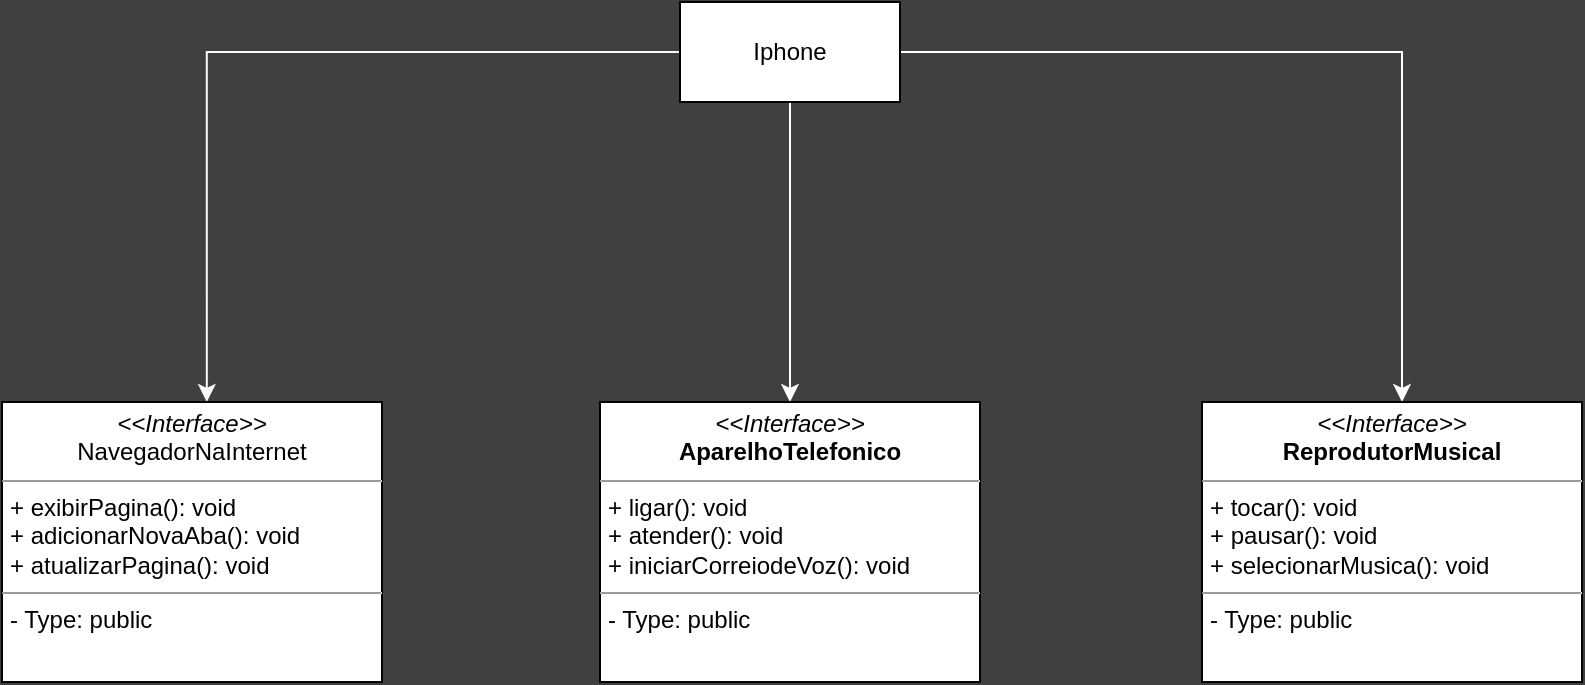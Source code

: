 <mxfile version="21.6.9" type="github">
  <diagram name="Página-1" id="asf9R5mxSzRQCEosgdnR">
    <mxGraphModel dx="1434" dy="782" grid="1" gridSize="10" guides="1" tooltips="1" connect="1" arrows="1" fold="1" page="1" pageScale="1" pageWidth="827" pageHeight="1169" background="#404040" math="0" shadow="0">
      <root>
        <mxCell id="0" />
        <mxCell id="1" parent="0" />
        <mxCell id="ZAwSnEOYLFZJm_GluWZF-13" style="edgeStyle=orthogonalEdgeStyle;rounded=0;orthogonalLoop=1;jettySize=auto;html=1;strokeColor=#FFFFFF;" parent="1" source="ZAwSnEOYLFZJm_GluWZF-2" target="ZAwSnEOYLFZJm_GluWZF-10" edge="1">
          <mxGeometry relative="1" as="geometry">
            <mxPoint x="414" y="280" as="targetPoint" />
          </mxGeometry>
        </mxCell>
        <mxCell id="ZAwSnEOYLFZJm_GluWZF-14" style="edgeStyle=orthogonalEdgeStyle;rounded=0;orthogonalLoop=1;jettySize=auto;html=1;strokeColor=#FFFFFF;" parent="1" source="ZAwSnEOYLFZJm_GluWZF-2" target="ZAwSnEOYLFZJm_GluWZF-11" edge="1">
          <mxGeometry relative="1" as="geometry">
            <mxPoint x="720" y="280" as="targetPoint" />
            <Array as="points">
              <mxPoint x="720" y="115" />
            </Array>
          </mxGeometry>
        </mxCell>
        <mxCell id="ZAwSnEOYLFZJm_GluWZF-16" style="edgeStyle=orthogonalEdgeStyle;rounded=0;orthogonalLoop=1;jettySize=auto;html=1;entryX=0.539;entryY=0;entryDx=0;entryDy=0;entryPerimeter=0;strokeColor=#FAFAFA;" parent="1" source="ZAwSnEOYLFZJm_GluWZF-2" target="ZAwSnEOYLFZJm_GluWZF-12" edge="1">
          <mxGeometry relative="1" as="geometry">
            <mxPoint x="80" y="115" as="targetPoint" />
          </mxGeometry>
        </mxCell>
        <mxCell id="ZAwSnEOYLFZJm_GluWZF-2" value="Iphone" style="html=1;whiteSpace=wrap;" parent="1" vertex="1">
          <mxGeometry x="359" y="90" width="110" height="50" as="geometry" />
        </mxCell>
        <mxCell id="ZAwSnEOYLFZJm_GluWZF-10" value="&lt;p style=&quot;margin:0px;margin-top:4px;text-align:center;&quot;&gt;&lt;i&gt;&amp;lt;&amp;lt;Interface&amp;gt;&amp;gt;&lt;/i&gt;&lt;br&gt;&lt;b&gt;AparelhoTelefonico&lt;/b&gt;&lt;/p&gt;&lt;hr size=&quot;1&quot;&gt;&lt;p style=&quot;margin:0px;margin-left:4px;&quot;&gt;+ ligar(): void&lt;br&gt;+ atender(): void&lt;/p&gt;&lt;p style=&quot;margin:0px;margin-left:4px;&quot;&gt;+ iniciarCorreiodeVoz(): void&lt;/p&gt;&lt;hr size=&quot;1&quot;&gt;&lt;p style=&quot;margin:0px;margin-left:4px;&quot;&gt;- Type: public&lt;br&gt;&lt;/p&gt;&lt;p style=&quot;margin:0px;margin-left:4px;&quot;&gt;&lt;br&gt;&lt;/p&gt;" style="verticalAlign=top;align=left;overflow=fill;fontSize=12;fontFamily=Helvetica;html=1;whiteSpace=wrap;" parent="1" vertex="1">
          <mxGeometry x="319" y="290" width="190" height="140" as="geometry" />
        </mxCell>
        <mxCell id="ZAwSnEOYLFZJm_GluWZF-11" value="&lt;p style=&quot;margin:0px;margin-top:4px;text-align:center;&quot;&gt;&lt;i&gt;&amp;lt;&amp;lt;Interface&amp;gt;&amp;gt;&lt;/i&gt;&lt;br&gt;&lt;b&gt;ReprodutorMusical&lt;/b&gt;&lt;/p&gt;&lt;hr size=&quot;1&quot;&gt;&lt;p style=&quot;margin:0px;margin-left:4px;&quot;&gt;+ tocar(): void&lt;br&gt;+ pausar(): void&lt;/p&gt;&lt;p style=&quot;margin:0px;margin-left:4px;&quot;&gt;+ selecionarMusica(): void&lt;/p&gt;&lt;hr size=&quot;1&quot;&gt;&lt;p style=&quot;margin:0px;margin-left:4px;&quot;&gt;- Type: public&lt;/p&gt;&lt;p style=&quot;margin:0px;margin-left:4px;&quot;&gt;&lt;br&gt;&lt;/p&gt;" style="verticalAlign=top;align=left;overflow=fill;fontSize=12;fontFamily=Helvetica;html=1;whiteSpace=wrap;" parent="1" vertex="1">
          <mxGeometry x="620" y="290" width="190" height="140" as="geometry" />
        </mxCell>
        <mxCell id="ZAwSnEOYLFZJm_GluWZF-12" value="&lt;p style=&quot;margin:0px;margin-top:4px;text-align:center;&quot;&gt;&lt;i&gt;&amp;lt;&amp;lt;Interface&amp;gt;&amp;gt;&lt;/i&gt;&lt;br&gt;NavegadorNaInternet&lt;/p&gt;&lt;hr size=&quot;1&quot;&gt;&lt;p style=&quot;margin:0px;margin-left:4px;&quot;&gt;+ exibirPagina(): void&lt;br&gt;+ adicionarNovaAba(): void&lt;/p&gt;&lt;p style=&quot;margin:0px;margin-left:4px;&quot;&gt;+ atualizarPagina(): void&lt;/p&gt;&lt;hr size=&quot;1&quot;&gt;&lt;p style=&quot;margin:0px;margin-left:4px;&quot;&gt;- Type: public&lt;br&gt;&lt;/p&gt;&lt;p style=&quot;margin:0px;margin-left:4px;&quot;&gt;&lt;br&gt;&lt;/p&gt;" style="verticalAlign=top;align=left;overflow=fill;fontSize=12;fontFamily=Helvetica;html=1;whiteSpace=wrap;" parent="1" vertex="1">
          <mxGeometry x="20" y="290" width="190" height="140" as="geometry" />
        </mxCell>
      </root>
    </mxGraphModel>
  </diagram>
</mxfile>
